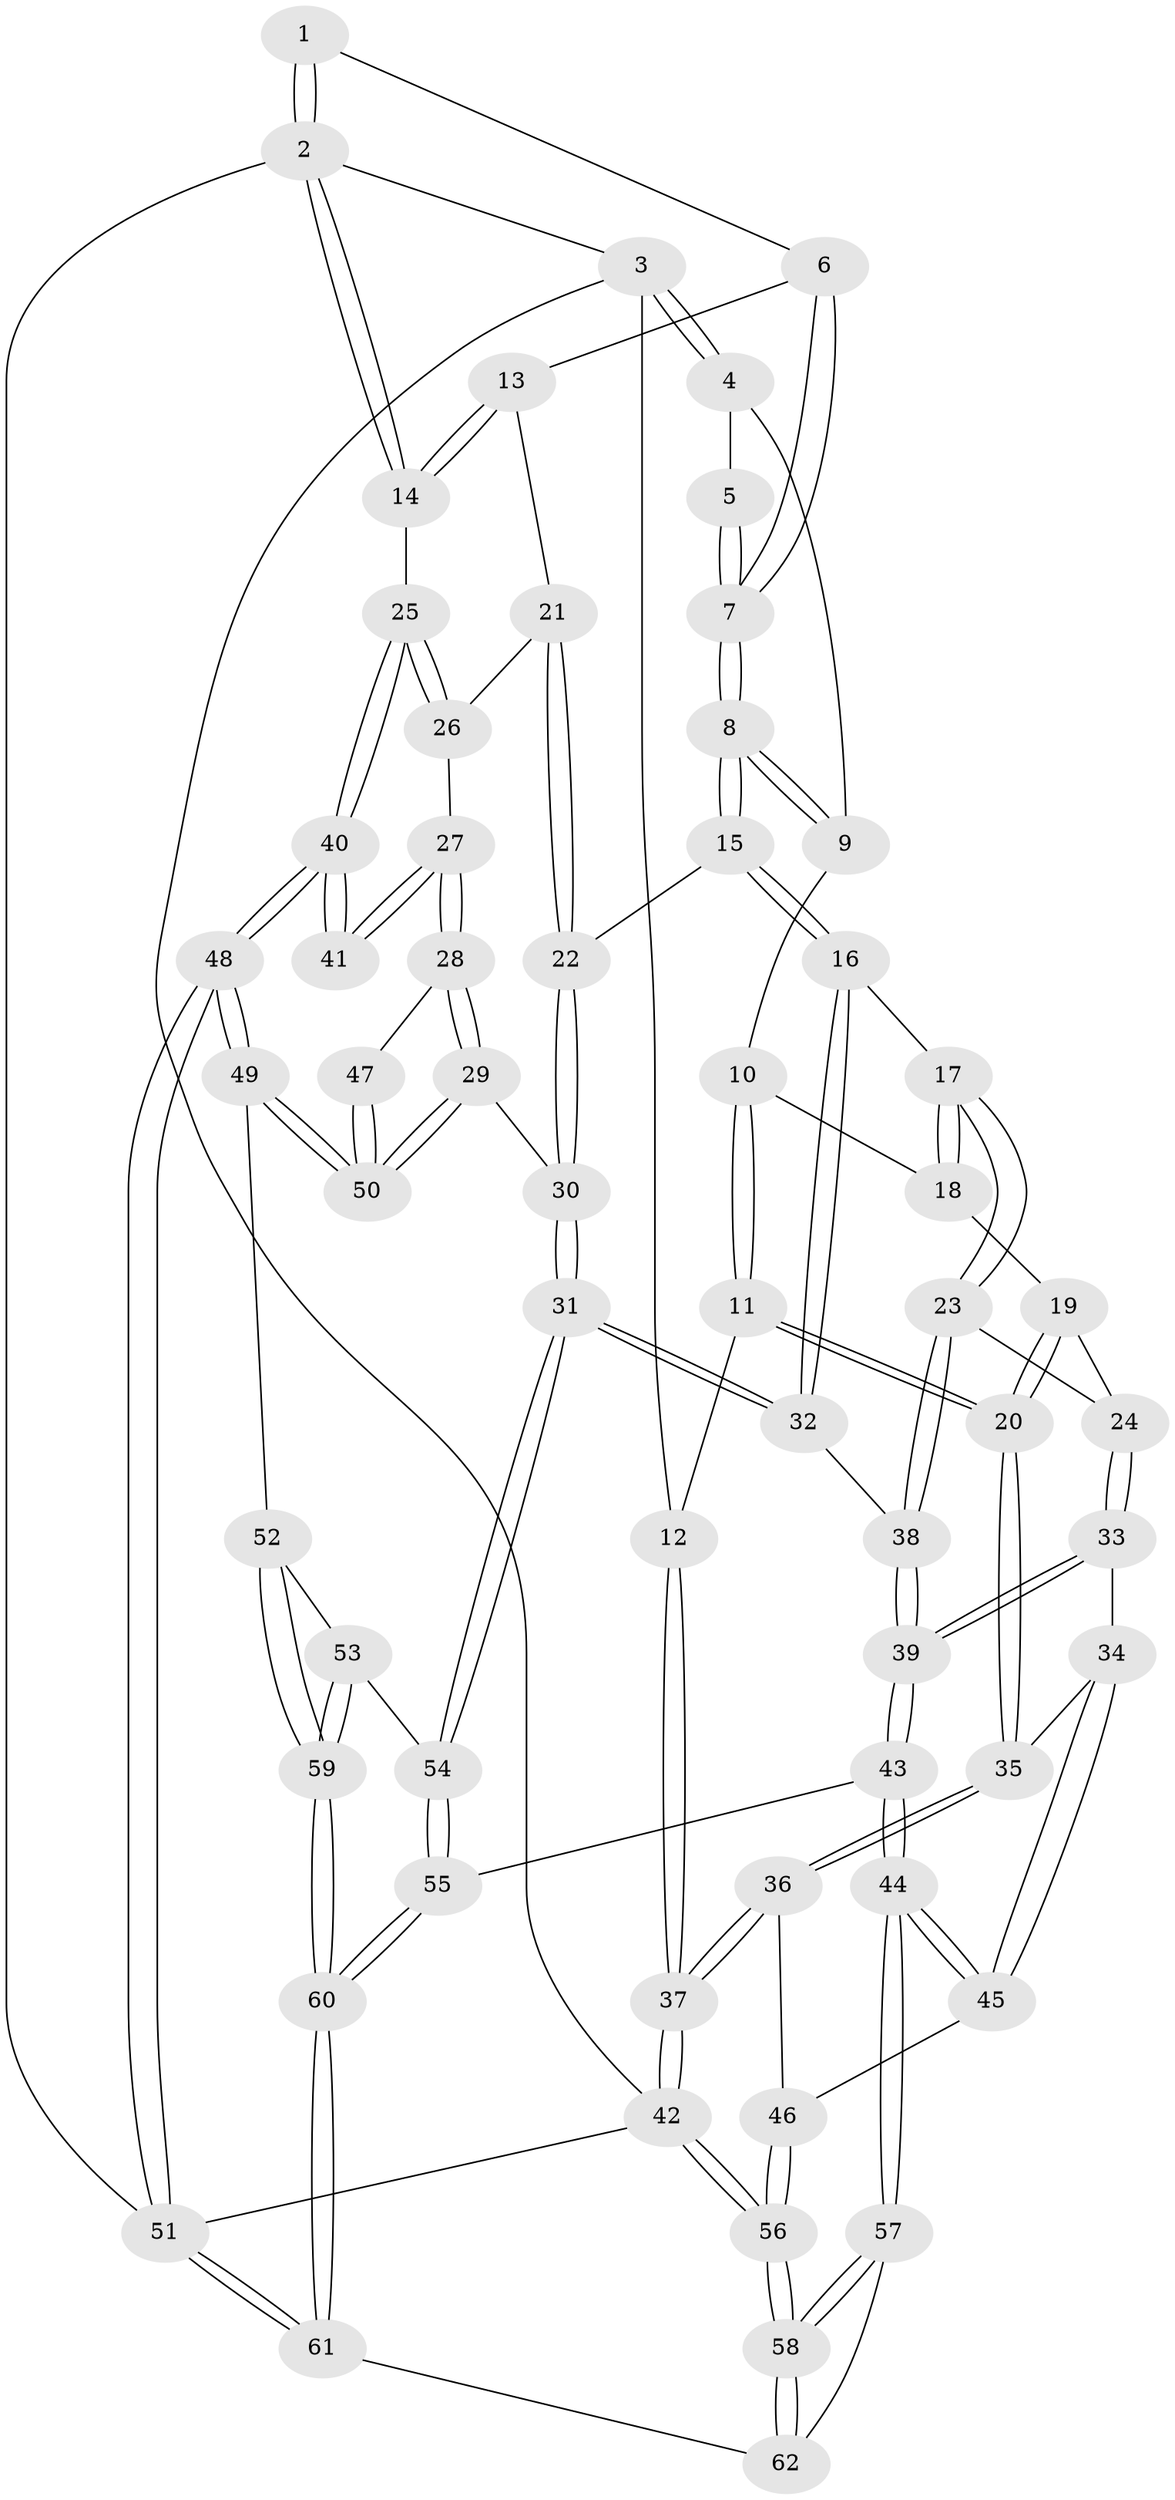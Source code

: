 // coarse degree distribution, {4: 0.25, 3: 0.45, 2: 0.1, 5: 0.1, 6: 0.05, 7: 0.05}
// Generated by graph-tools (version 1.1) at 2025/38/03/04/25 23:38:21]
// undirected, 62 vertices, 152 edges
graph export_dot {
  node [color=gray90,style=filled];
  1 [pos="+0.8080915293520196+0"];
  2 [pos="+1+0"];
  3 [pos="+0+0"];
  4 [pos="+0.4094742405592233+0"];
  5 [pos="+0.6738982363605104+0"];
  6 [pos="+0.8708583765105985+0.15155379030194124"];
  7 [pos="+0.6928636045644355+0.23490132889560042"];
  8 [pos="+0.6876647630376759+0.24427603029499403"];
  9 [pos="+0.42701855002159794+0.07533886487023847"];
  10 [pos="+0.40952593183064473+0.16357567532440243"];
  11 [pos="+0.10150179771873298+0.2653363493534669"];
  12 [pos="+0+0.04007831443496705"];
  13 [pos="+0.9461498474902306+0.20221416845667656"];
  14 [pos="+1+0.20371004583238425"];
  15 [pos="+0.6785585453963271+0.31645281577178996"];
  16 [pos="+0.6198973744407749+0.3618101085892262"];
  17 [pos="+0.5241036695150907+0.36488390195562875"];
  18 [pos="+0.4114540532909695+0.17689205515746953"];
  19 [pos="+0.296860716825926+0.3441805020386008"];
  20 [pos="+0.19172687966998703+0.37579391819691166"];
  21 [pos="+0.8465107464160757+0.3598756077375512"];
  22 [pos="+0.8025227332319794+0.3681561806397246"];
  23 [pos="+0.48725641398769276+0.39651040825803324"];
  24 [pos="+0.45545772503938714+0.39857695118274533"];
  25 [pos="+1+0.3917533013846964"];
  26 [pos="+0.918111153382476+0.39910294608120567"];
  27 [pos="+0.9112515511031694+0.4872472193940104"];
  28 [pos="+0.8320922698976471+0.5745219296238835"];
  29 [pos="+0.8272980632763074+0.5766922669456646"];
  30 [pos="+0.8130907239403191+0.5791413716694771"];
  31 [pos="+0.740677020071243+0.6406066794770251"];
  32 [pos="+0.6667170086022723+0.5777340509657136"];
  33 [pos="+0.30518906548097485+0.502516134872035"];
  34 [pos="+0.24711030089780373+0.47737861333523973"];
  35 [pos="+0.1991497192941951+0.4482967902999207"];
  36 [pos="+0.1088546019831956+0.5745157888190245"];
  37 [pos="+0+0.600345570800978"];
  38 [pos="+0.4624703776075595+0.6032190024073976"];
  39 [pos="+0.4187087862503045+0.647628786267281"];
  40 [pos="+1+0.476378056502001"];
  41 [pos="+1+0.5252244198117567"];
  42 [pos="+0+1"];
  43 [pos="+0.4064247551708255+0.6926109902771393"];
  44 [pos="+0.34702238582099904+0.7270925279655941"];
  45 [pos="+0.27147430418801727+0.7075665316232613"];
  46 [pos="+0.1950729557826223+0.6980175250834406"];
  47 [pos="+0.9639088845160831+0.5684683783110261"];
  48 [pos="+1+0.9312729999230398"];
  49 [pos="+1+0.8083663603643472"];
  50 [pos="+0.9657340731620938+0.668717666711445"];
  51 [pos="+1+1"];
  52 [pos="+1+0.8025957863592836"];
  53 [pos="+0.7463457988263431+0.6789463966502686"];
  54 [pos="+0.7407882670790069+0.6571989868274932"];
  55 [pos="+0.4751699130494233+0.7436626682085833"];
  56 [pos="+0+1"];
  57 [pos="+0.33489017693393486+0.7848671742807232"];
  58 [pos="+0+1"];
  59 [pos="+0.693434386043876+0.8921529784964632"];
  60 [pos="+0.6423139693580989+0.9883329285591128"];
  61 [pos="+0.638124469825816+1"];
  62 [pos="+0.5404347892639438+1"];
  1 -- 2;
  1 -- 2;
  1 -- 6;
  2 -- 3;
  2 -- 14;
  2 -- 14;
  2 -- 51;
  3 -- 4;
  3 -- 4;
  3 -- 12;
  3 -- 42;
  4 -- 5;
  4 -- 9;
  5 -- 7;
  5 -- 7;
  6 -- 7;
  6 -- 7;
  6 -- 13;
  7 -- 8;
  7 -- 8;
  8 -- 9;
  8 -- 9;
  8 -- 15;
  8 -- 15;
  9 -- 10;
  10 -- 11;
  10 -- 11;
  10 -- 18;
  11 -- 12;
  11 -- 20;
  11 -- 20;
  12 -- 37;
  12 -- 37;
  13 -- 14;
  13 -- 14;
  13 -- 21;
  14 -- 25;
  15 -- 16;
  15 -- 16;
  15 -- 22;
  16 -- 17;
  16 -- 32;
  16 -- 32;
  17 -- 18;
  17 -- 18;
  17 -- 23;
  17 -- 23;
  18 -- 19;
  19 -- 20;
  19 -- 20;
  19 -- 24;
  20 -- 35;
  20 -- 35;
  21 -- 22;
  21 -- 22;
  21 -- 26;
  22 -- 30;
  22 -- 30;
  23 -- 24;
  23 -- 38;
  23 -- 38;
  24 -- 33;
  24 -- 33;
  25 -- 26;
  25 -- 26;
  25 -- 40;
  25 -- 40;
  26 -- 27;
  27 -- 28;
  27 -- 28;
  27 -- 41;
  27 -- 41;
  28 -- 29;
  28 -- 29;
  28 -- 47;
  29 -- 30;
  29 -- 50;
  29 -- 50;
  30 -- 31;
  30 -- 31;
  31 -- 32;
  31 -- 32;
  31 -- 54;
  31 -- 54;
  32 -- 38;
  33 -- 34;
  33 -- 39;
  33 -- 39;
  34 -- 35;
  34 -- 45;
  34 -- 45;
  35 -- 36;
  35 -- 36;
  36 -- 37;
  36 -- 37;
  36 -- 46;
  37 -- 42;
  37 -- 42;
  38 -- 39;
  38 -- 39;
  39 -- 43;
  39 -- 43;
  40 -- 41;
  40 -- 41;
  40 -- 48;
  40 -- 48;
  42 -- 56;
  42 -- 56;
  42 -- 51;
  43 -- 44;
  43 -- 44;
  43 -- 55;
  44 -- 45;
  44 -- 45;
  44 -- 57;
  44 -- 57;
  45 -- 46;
  46 -- 56;
  46 -- 56;
  47 -- 50;
  47 -- 50;
  48 -- 49;
  48 -- 49;
  48 -- 51;
  48 -- 51;
  49 -- 50;
  49 -- 50;
  49 -- 52;
  51 -- 61;
  51 -- 61;
  52 -- 53;
  52 -- 59;
  52 -- 59;
  53 -- 54;
  53 -- 59;
  53 -- 59;
  54 -- 55;
  54 -- 55;
  55 -- 60;
  55 -- 60;
  56 -- 58;
  56 -- 58;
  57 -- 58;
  57 -- 58;
  57 -- 62;
  58 -- 62;
  58 -- 62;
  59 -- 60;
  59 -- 60;
  60 -- 61;
  60 -- 61;
  61 -- 62;
}
